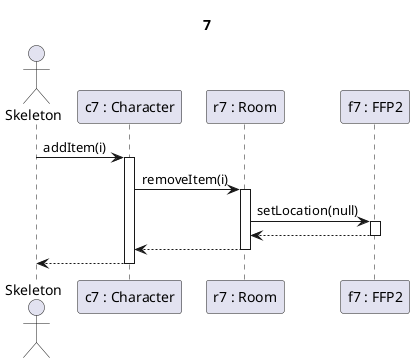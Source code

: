 @startuml Targyfelvéte sikeres

Title 7

actor Skeleton as s
participant "c7 : Character" as c
participant "r7 : Room" as r4
participant "f7 : FFP2" as i

s->c ++: addItem(i)
'Ez így még nem helyes'
c -> r4 ++: removeItem(i)

r4 -> i ++: setLocation(null)
i-->r4 --:

r4 --> c --:

c-->s --:

@enduml